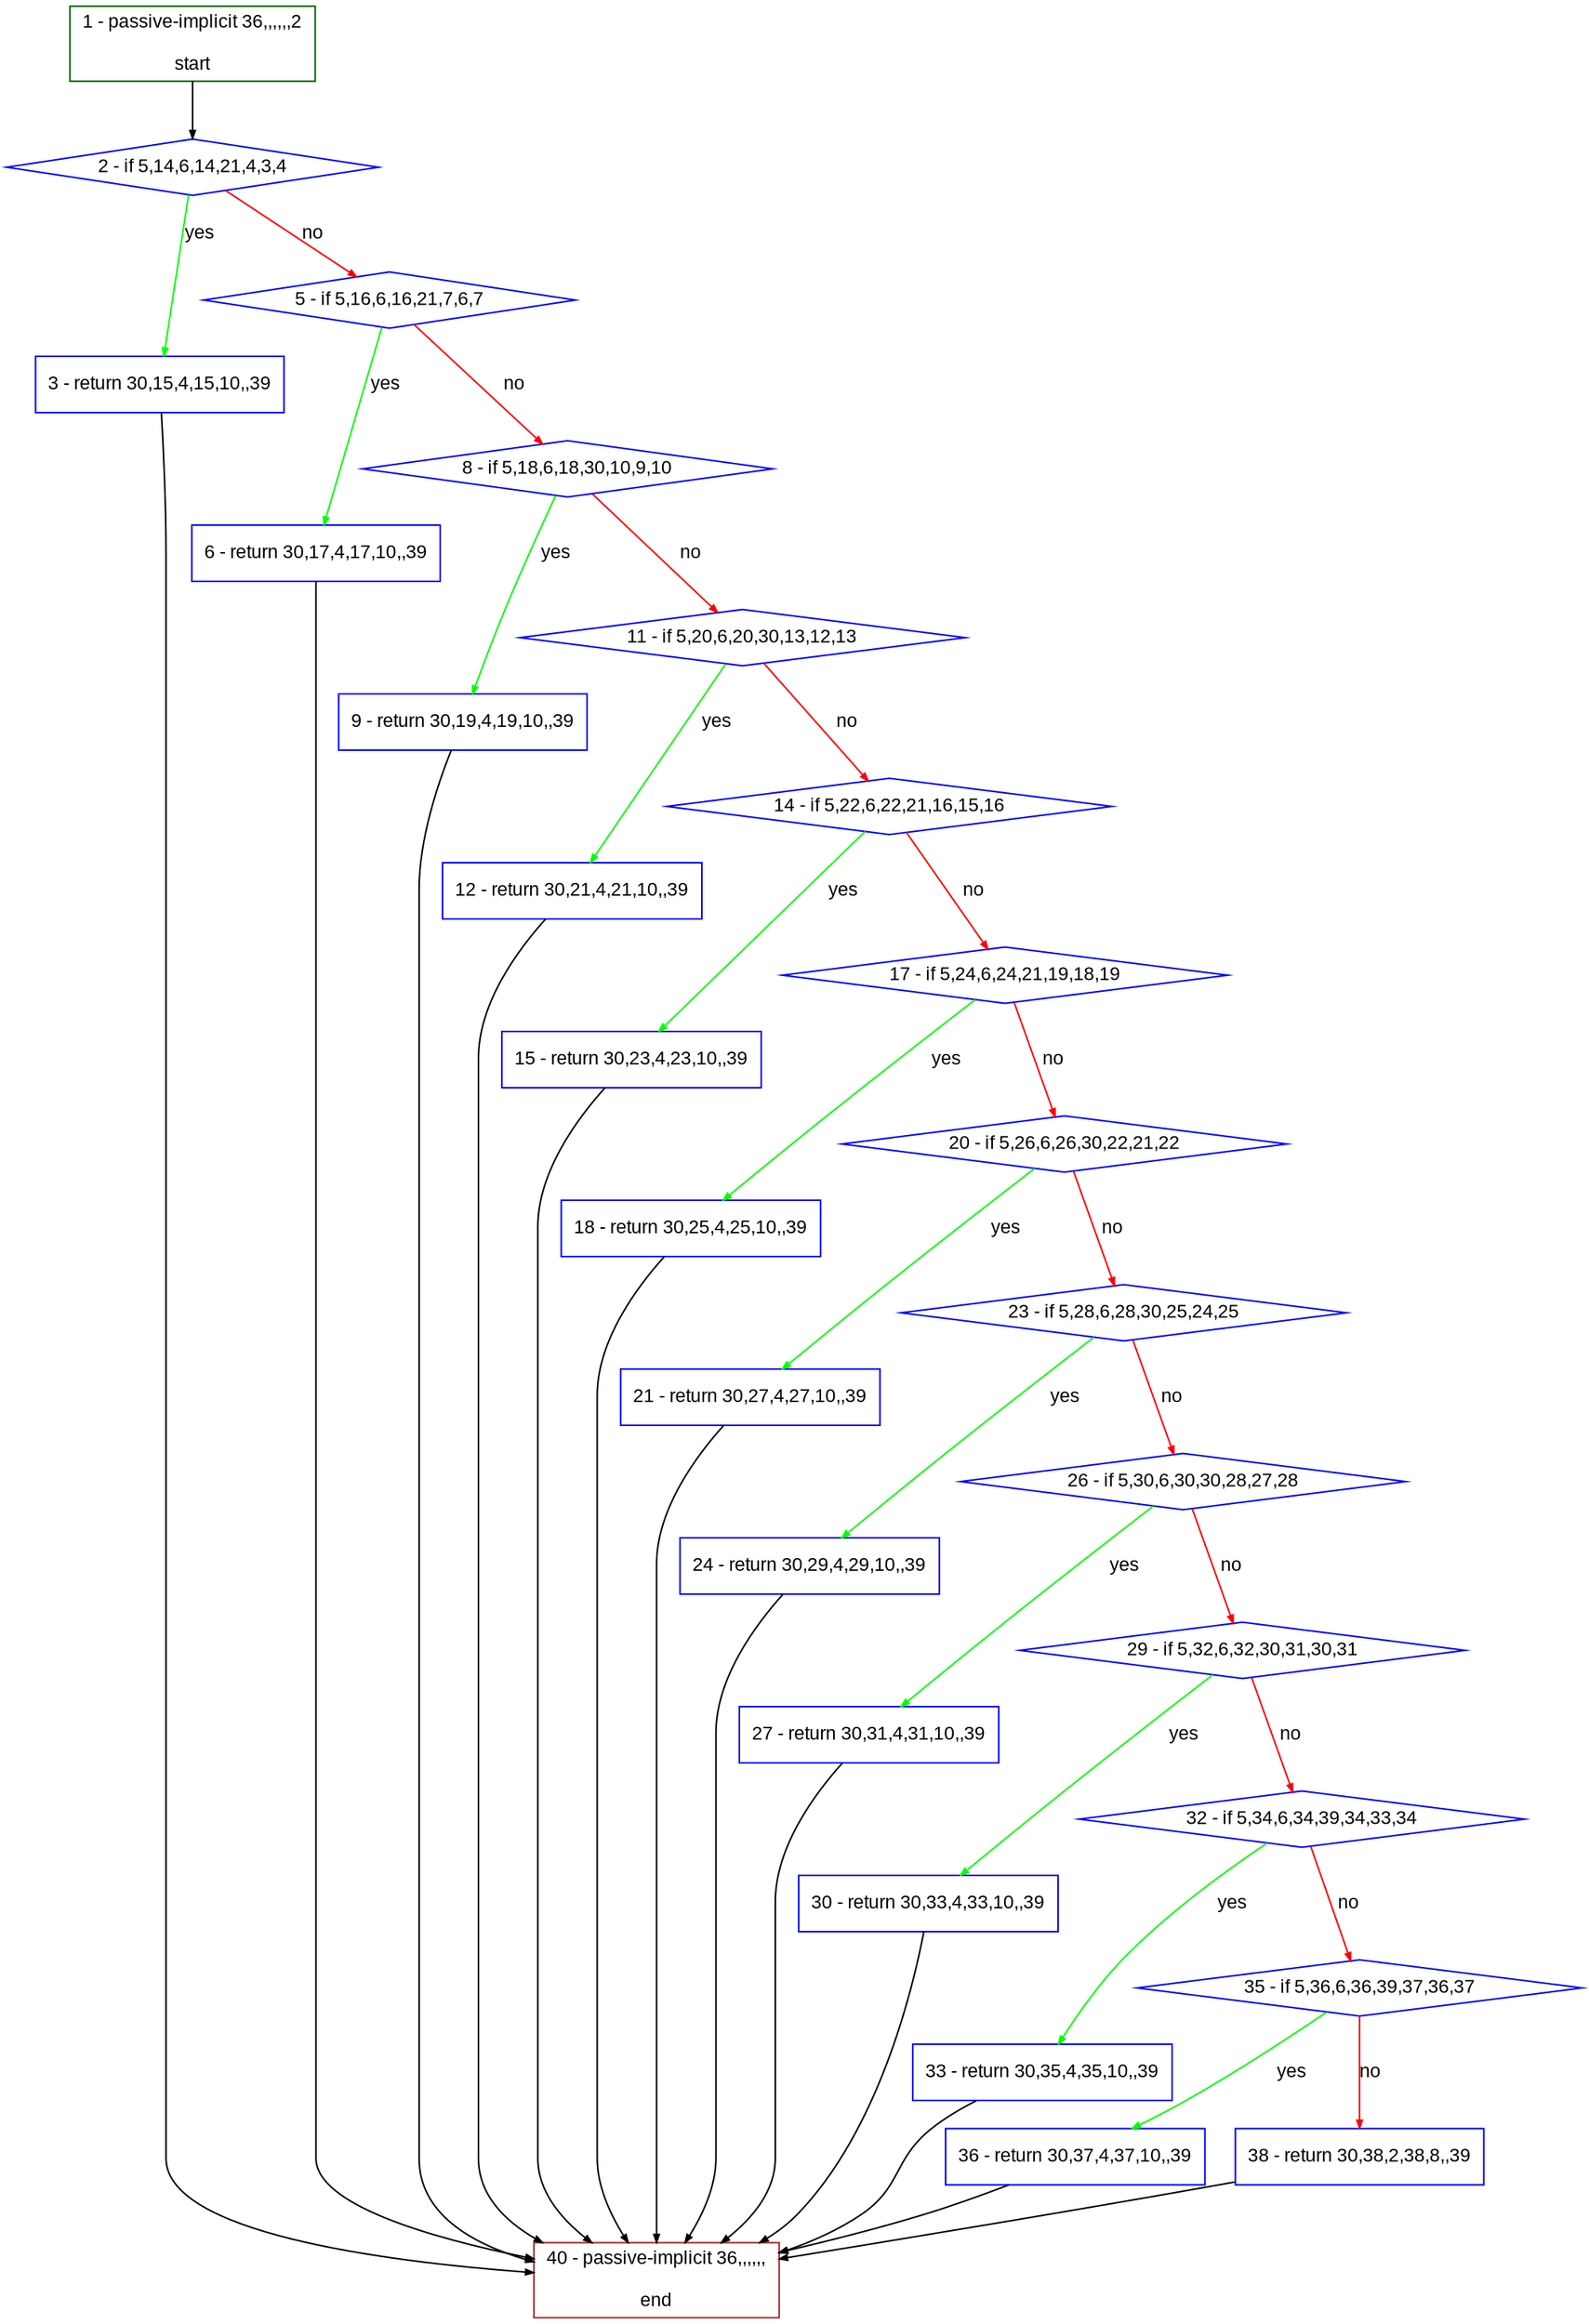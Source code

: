 digraph "" {
  graph [bgcolor="white", fillcolor="#FFFFCC", pack="true", packmode="clust", fontname="Arial", label="", fontsize="12", compound="true", style="rounded,filled"];
  node [node_initialized="no", fillcolor="white", fontname="Arial", label="", color="grey", fontsize="12", fixedsize="false", compound="true", shape="rectangle", style="filled"];
  edge [arrowtail="none", lhead="", fontcolor="black", fontname="Arial", label="", color="black", fontsize="12", arrowhead="normal", arrowsize="0.5", compound="true", ltail="", dir="forward"];
  __N1 [fillcolor="#ffffff", label="2 - if 5,14,6,14,21,4,3,4", color="#0000ff", shape="diamond", style="filled"];
  __N2 [fillcolor="#ffffff", label="1 - passive-implicit 36,,,,,,2\n\nstart", color="#006400", shape="box", style="filled"];
  __N3 [fillcolor="#ffffff", label="3 - return 30,15,4,15,10,,39", color="#0000ff", shape="box", style="filled"];
  __N4 [fillcolor="#ffffff", label="5 - if 5,16,6,16,21,7,6,7", color="#0000ff", shape="diamond", style="filled"];
  __N5 [fillcolor="#ffffff", label="40 - passive-implicit 36,,,,,,\n\nend", color="#a52a2a", shape="box", style="filled"];
  __N6 [fillcolor="#ffffff", label="6 - return 30,17,4,17,10,,39", color="#0000ff", shape="box", style="filled"];
  __N7 [fillcolor="#ffffff", label="8 - if 5,18,6,18,30,10,9,10", color="#0000ff", shape="diamond", style="filled"];
  __N8 [fillcolor="#ffffff", label="9 - return 30,19,4,19,10,,39", color="#0000ff", shape="box", style="filled"];
  __N9 [fillcolor="#ffffff", label="11 - if 5,20,6,20,30,13,12,13", color="#0000ff", shape="diamond", style="filled"];
  __N10 [fillcolor="#ffffff", label="12 - return 30,21,4,21,10,,39", color="#0000ff", shape="box", style="filled"];
  __N11 [fillcolor="#ffffff", label="14 - if 5,22,6,22,21,16,15,16", color="#0000ff", shape="diamond", style="filled"];
  __N12 [fillcolor="#ffffff", label="15 - return 30,23,4,23,10,,39", color="#0000ff", shape="box", style="filled"];
  __N13 [fillcolor="#ffffff", label="17 - if 5,24,6,24,21,19,18,19", color="#0000ff", shape="diamond", style="filled"];
  __N14 [fillcolor="#ffffff", label="18 - return 30,25,4,25,10,,39", color="#0000ff", shape="box", style="filled"];
  __N15 [fillcolor="#ffffff", label="20 - if 5,26,6,26,30,22,21,22", color="#0000ff", shape="diamond", style="filled"];
  __N16 [fillcolor="#ffffff", label="21 - return 30,27,4,27,10,,39", color="#0000ff", shape="box", style="filled"];
  __N17 [fillcolor="#ffffff", label="23 - if 5,28,6,28,30,25,24,25", color="#0000ff", shape="diamond", style="filled"];
  __N18 [fillcolor="#ffffff", label="24 - return 30,29,4,29,10,,39", color="#0000ff", shape="box", style="filled"];
  __N19 [fillcolor="#ffffff", label="26 - if 5,30,6,30,30,28,27,28", color="#0000ff", shape="diamond", style="filled"];
  __N20 [fillcolor="#ffffff", label="27 - return 30,31,4,31,10,,39", color="#0000ff", shape="box", style="filled"];
  __N21 [fillcolor="#ffffff", label="29 - if 5,32,6,32,30,31,30,31", color="#0000ff", shape="diamond", style="filled"];
  __N22 [fillcolor="#ffffff", label="30 - return 30,33,4,33,10,,39", color="#0000ff", shape="box", style="filled"];
  __N23 [fillcolor="#ffffff", label="32 - if 5,34,6,34,39,34,33,34", color="#0000ff", shape="diamond", style="filled"];
  __N24 [fillcolor="#ffffff", label="33 - return 30,35,4,35,10,,39", color="#0000ff", shape="box", style="filled"];
  __N25 [fillcolor="#ffffff", label="35 - if 5,36,6,36,39,37,36,37", color="#0000ff", shape="diamond", style="filled"];
  __N26 [fillcolor="#ffffff", label="36 - return 30,37,4,37,10,,39", color="#0000ff", shape="box", style="filled"];
  __N27 [fillcolor="#ffffff", label="38 - return 30,38,2,38,8,,39", color="#0000ff", shape="box", style="filled"];
  __N2 -> __N1 [arrowtail="none", color="#000000", label="", arrowhead="normal", dir="forward"];
  __N1 -> __N3 [arrowtail="none", color="#00ff00", label="yes", arrowhead="normal", dir="forward"];
  __N1 -> __N4 [arrowtail="none", color="#ff0000", label="no", arrowhead="normal", dir="forward"];
  __N3 -> __N5 [arrowtail="none", color="#000000", label="", arrowhead="normal", dir="forward"];
  __N4 -> __N6 [arrowtail="none", color="#00ff00", label="yes", arrowhead="normal", dir="forward"];
  __N4 -> __N7 [arrowtail="none", color="#ff0000", label="no", arrowhead="normal", dir="forward"];
  __N6 -> __N5 [arrowtail="none", color="#000000", label="", arrowhead="normal", dir="forward"];
  __N7 -> __N8 [arrowtail="none", color="#00ff00", label="yes", arrowhead="normal", dir="forward"];
  __N7 -> __N9 [arrowtail="none", color="#ff0000", label="no", arrowhead="normal", dir="forward"];
  __N8 -> __N5 [arrowtail="none", color="#000000", label="", arrowhead="normal", dir="forward"];
  __N9 -> __N10 [arrowtail="none", color="#00ff00", label="yes", arrowhead="normal", dir="forward"];
  __N9 -> __N11 [arrowtail="none", color="#ff0000", label="no", arrowhead="normal", dir="forward"];
  __N10 -> __N5 [arrowtail="none", color="#000000", label="", arrowhead="normal", dir="forward"];
  __N11 -> __N12 [arrowtail="none", color="#00ff00", label="yes", arrowhead="normal", dir="forward"];
  __N11 -> __N13 [arrowtail="none", color="#ff0000", label="no", arrowhead="normal", dir="forward"];
  __N12 -> __N5 [arrowtail="none", color="#000000", label="", arrowhead="normal", dir="forward"];
  __N13 -> __N14 [arrowtail="none", color="#00ff00", label="yes", arrowhead="normal", dir="forward"];
  __N13 -> __N15 [arrowtail="none", color="#ff0000", label="no", arrowhead="normal", dir="forward"];
  __N14 -> __N5 [arrowtail="none", color="#000000", label="", arrowhead="normal", dir="forward"];
  __N15 -> __N16 [arrowtail="none", color="#00ff00", label="yes", arrowhead="normal", dir="forward"];
  __N15 -> __N17 [arrowtail="none", color="#ff0000", label="no", arrowhead="normal", dir="forward"];
  __N16 -> __N5 [arrowtail="none", color="#000000", label="", arrowhead="normal", dir="forward"];
  __N17 -> __N18 [arrowtail="none", color="#00ff00", label="yes", arrowhead="normal", dir="forward"];
  __N17 -> __N19 [arrowtail="none", color="#ff0000", label="no", arrowhead="normal", dir="forward"];
  __N18 -> __N5 [arrowtail="none", color="#000000", label="", arrowhead="normal", dir="forward"];
  __N19 -> __N20 [arrowtail="none", color="#00ff00", label="yes", arrowhead="normal", dir="forward"];
  __N19 -> __N21 [arrowtail="none", color="#ff0000", label="no", arrowhead="normal", dir="forward"];
  __N20 -> __N5 [arrowtail="none", color="#000000", label="", arrowhead="normal", dir="forward"];
  __N21 -> __N22 [arrowtail="none", color="#00ff00", label="yes", arrowhead="normal", dir="forward"];
  __N21 -> __N23 [arrowtail="none", color="#ff0000", label="no", arrowhead="normal", dir="forward"];
  __N22 -> __N5 [arrowtail="none", color="#000000", label="", arrowhead="normal", dir="forward"];
  __N23 -> __N24 [arrowtail="none", color="#00ff00", label="yes", arrowhead="normal", dir="forward"];
  __N23 -> __N25 [arrowtail="none", color="#ff0000", label="no", arrowhead="normal", dir="forward"];
  __N24 -> __N5 [arrowtail="none", color="#000000", label="", arrowhead="normal", dir="forward"];
  __N25 -> __N26 [arrowtail="none", color="#00ff00", label="yes", arrowhead="normal", dir="forward"];
  __N25 -> __N27 [arrowtail="none", color="#ff0000", label="no", arrowhead="normal", dir="forward"];
  __N26 -> __N5 [arrowtail="none", color="#000000", label="", arrowhead="normal", dir="forward"];
  __N27 -> __N5 [arrowtail="none", color="#000000", label="", arrowhead="normal", dir="forward"];
}
